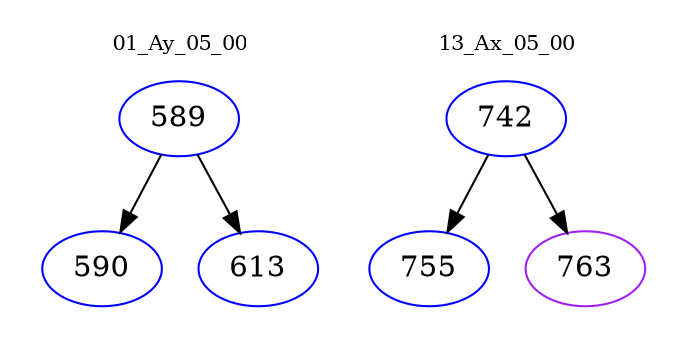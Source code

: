 digraph{
subgraph cluster_0 {
color = white
label = "01_Ay_05_00";
fontsize=10;
T0_589 [label="589", color="blue"]
T0_589 -> T0_590 [color="black"]
T0_590 [label="590", color="blue"]
T0_589 -> T0_613 [color="black"]
T0_613 [label="613", color="blue"]
}
subgraph cluster_1 {
color = white
label = "13_Ax_05_00";
fontsize=10;
T1_742 [label="742", color="blue"]
T1_742 -> T1_755 [color="black"]
T1_755 [label="755", color="blue"]
T1_742 -> T1_763 [color="black"]
T1_763 [label="763", color="purple"]
}
}
